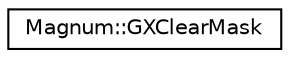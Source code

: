 digraph "圖形化之類別階層"
{
  edge [fontname="Helvetica",fontsize="10",labelfontname="Helvetica",labelfontsize="10"];
  node [fontname="Helvetica",fontsize="10",shape=record];
  rankdir="LR";
  Node1 [label="Magnum::GXClearMask",height=0.2,width=0.4,color="black", fillcolor="white", style="filled",URL="$class_magnum_1_1_g_x_clear_mask.html"];
}
